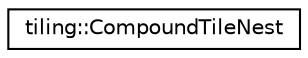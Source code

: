 digraph "Graphical Class Hierarchy"
{
 // LATEX_PDF_SIZE
  edge [fontname="Helvetica",fontsize="10",labelfontname="Helvetica",labelfontsize="10"];
  node [fontname="Helvetica",fontsize="10",shape=record];
  rankdir="LR";
  Node0 [label="tiling::CompoundTileNest",height=0.2,width=0.4,color="black", fillcolor="white", style="filled",URL="$structtiling_1_1CompoundTileNest.html",tooltip=" "];
}
